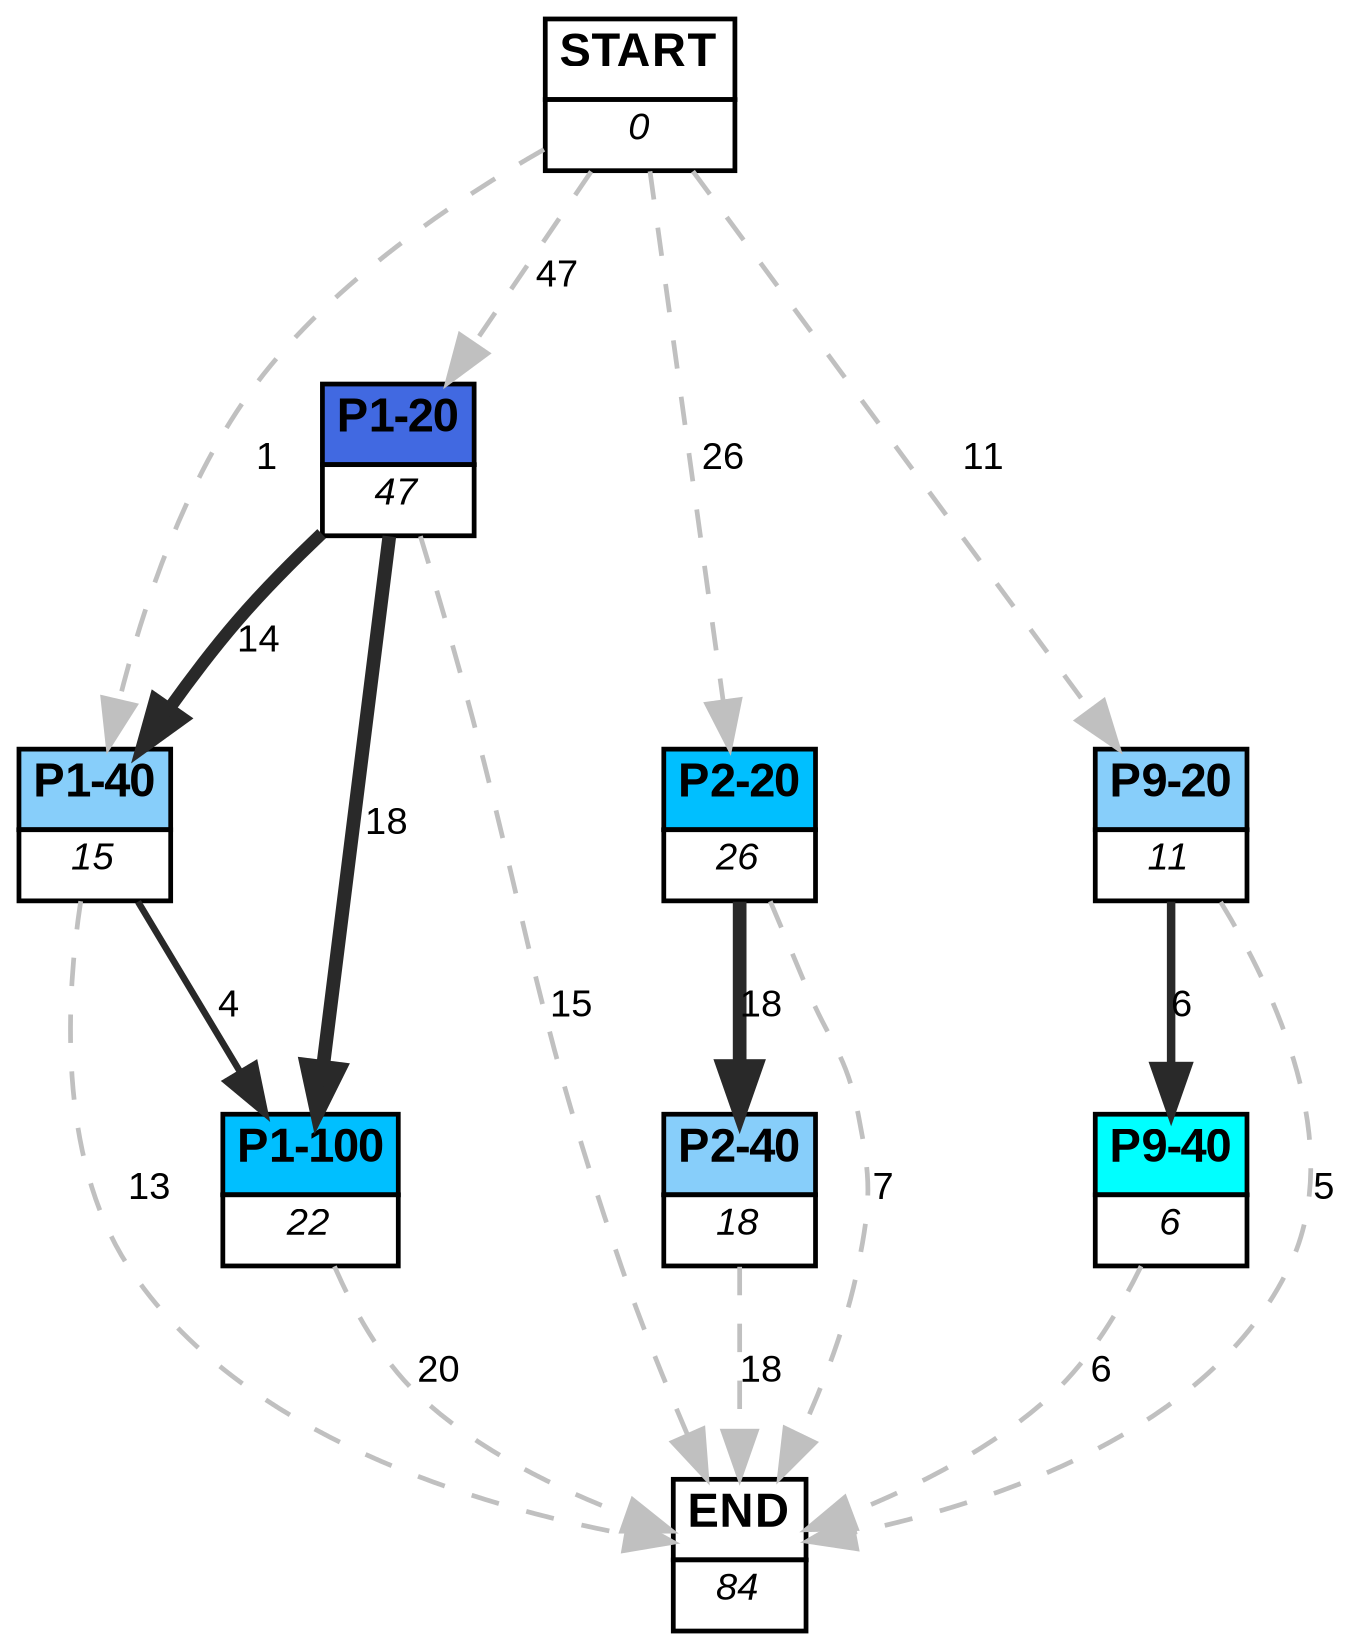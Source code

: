 digraph graphname {
	dpi = 150
	size="16,11!";
	margin = 0;
"P1-40" [shape=plain, label=<<table border="0" cellborder="1" cellspacing="0"><tr><td bgcolor="lightskyblue"><FONT face="Arial" POINT-SIZE="10"><b>P1-40</b></FONT></td></tr><tr><td bgcolor="white"><FONT face="Arial" POINT-SIZE="8"><i>15</i></FONT></td></tr></table>>]
"P1-20" [shape=plain, label=<<table border="0" cellborder="1" cellspacing="0"><tr><td bgcolor="royalblue"><FONT face="Arial" POINT-SIZE="10"><b>P1-20</b></FONT></td></tr><tr><td bgcolor="white"><FONT face="Arial" POINT-SIZE="8"><i>47</i></FONT></td></tr></table>>]
"P1-100" [shape=plain, label=<<table border="0" cellborder="1" cellspacing="0"><tr><td bgcolor="deepskyblue"><FONT face="Arial" POINT-SIZE="10"><b>P1-100</b></FONT></td></tr><tr><td bgcolor="white"><FONT face="Arial" POINT-SIZE="8"><i>22</i></FONT></td></tr></table>>]
"P2-20" [shape=plain, label=<<table border="0" cellborder="1" cellspacing="0"><tr><td bgcolor="deepskyblue"><FONT face="Arial" POINT-SIZE="10"><b>P2-20</b></FONT></td></tr><tr><td bgcolor="white"><FONT face="Arial" POINT-SIZE="8"><i>26</i></FONT></td></tr></table>>]
"P2-40" [shape=plain, label=<<table border="0" cellborder="1" cellspacing="0"><tr><td bgcolor="lightskyblue"><FONT face="Arial" POINT-SIZE="10"><b>P2-40</b></FONT></td></tr><tr><td bgcolor="white"><FONT face="Arial" POINT-SIZE="8"><i>18</i></FONT></td></tr></table>>]
"P9-20" [shape=plain, label=<<table border="0" cellborder="1" cellspacing="0"><tr><td bgcolor="lightskyblue"><FONT face="Arial" POINT-SIZE="10"><b>P9-20</b></FONT></td></tr><tr><td bgcolor="white"><FONT face="Arial" POINT-SIZE="8"><i>11</i></FONT></td></tr></table>>]
"P9-40" [shape=plain, label=<<table border="0" cellborder="1" cellspacing="0"><tr><td bgcolor="aqua"><FONT face="Arial" POINT-SIZE="10"><b>P9-40</b></FONT></td></tr><tr><td bgcolor="white"><FONT face="Arial" POINT-SIZE="8"><i>6</i></FONT></td></tr></table>>]
"START" [shape=plain, label=<<table border="0" cellborder="1" cellspacing="0"><tr><td bgcolor="white"><FONT face="Arial" POINT-SIZE="10"><b>START</b></FONT></td></tr><tr><td bgcolor="white"><FONT face="Arial" POINT-SIZE="8"><i>0</i></FONT></td></tr></table>>]
"END" [shape=plain, label=<<table border="0" cellborder="1" cellspacing="0"><tr><td bgcolor="white"><FONT face="Arial" POINT-SIZE="10"><b>END</b></FONT></td></tr><tr><td bgcolor="white"><FONT face="Arial" POINT-SIZE="8"><i>84</i></FONT></td></tr></table>>]
"P1-40" -> "P1-100" [ color=grey16 penwidth = "1.3862943611198906"label ="4" labelfloat=false fontname="Arial" fontsize=8]
"P1-40" -> "END" [ style = dashed color=grey label ="13" labelfloat=false fontname="Arial" fontsize=8]
"P1-20" -> "P1-40" [ color=grey16 penwidth = "2.6390573296152584"label ="14" labelfloat=false fontname="Arial" fontsize=8]
"P1-20" -> "P1-100" [ color=grey16 penwidth = "2.8903717578961645"label ="18" labelfloat=false fontname="Arial" fontsize=8]
"P1-20" -> "END" [ style = dashed color=grey label ="15" labelfloat=false fontname="Arial" fontsize=8]
"P1-100" -> "END" [ style = dashed color=grey label ="20" labelfloat=false fontname="Arial" fontsize=8]
"P2-20" -> "P2-40" [ color=grey16 penwidth = "2.8903717578961645"label ="18" labelfloat=false fontname="Arial" fontsize=8]
"P2-20" -> "END" [ style = dashed color=grey label ="7" labelfloat=false fontname="Arial" fontsize=8]
"P2-40" -> "END" [ style = dashed color=grey label ="18" labelfloat=false fontname="Arial" fontsize=8]
"P9-20" -> "P9-40" [ color=grey16 penwidth = "1.791759469228055"label ="6" labelfloat=false fontname="Arial" fontsize=8]
"P9-20" -> "END" [ style = dashed color=grey label ="5" labelfloat=false fontname="Arial" fontsize=8]
"P9-40" -> "END" [ style = dashed color=grey label ="6" labelfloat=false fontname="Arial" fontsize=8]
"START" -> "P1-40" [ style = dashed color=grey label ="1" labelfloat=false fontname="Arial" fontsize=8]
"START" -> "P1-20" [ style = dashed color=grey label ="47" labelfloat=false fontname="Arial" fontsize=8]
"START" -> "P2-20" [ style = dashed color=grey label ="26" labelfloat=false fontname="Arial" fontsize=8]
"START" -> "P9-20" [ style = dashed color=grey label ="11" labelfloat=false fontname="Arial" fontsize=8]
}